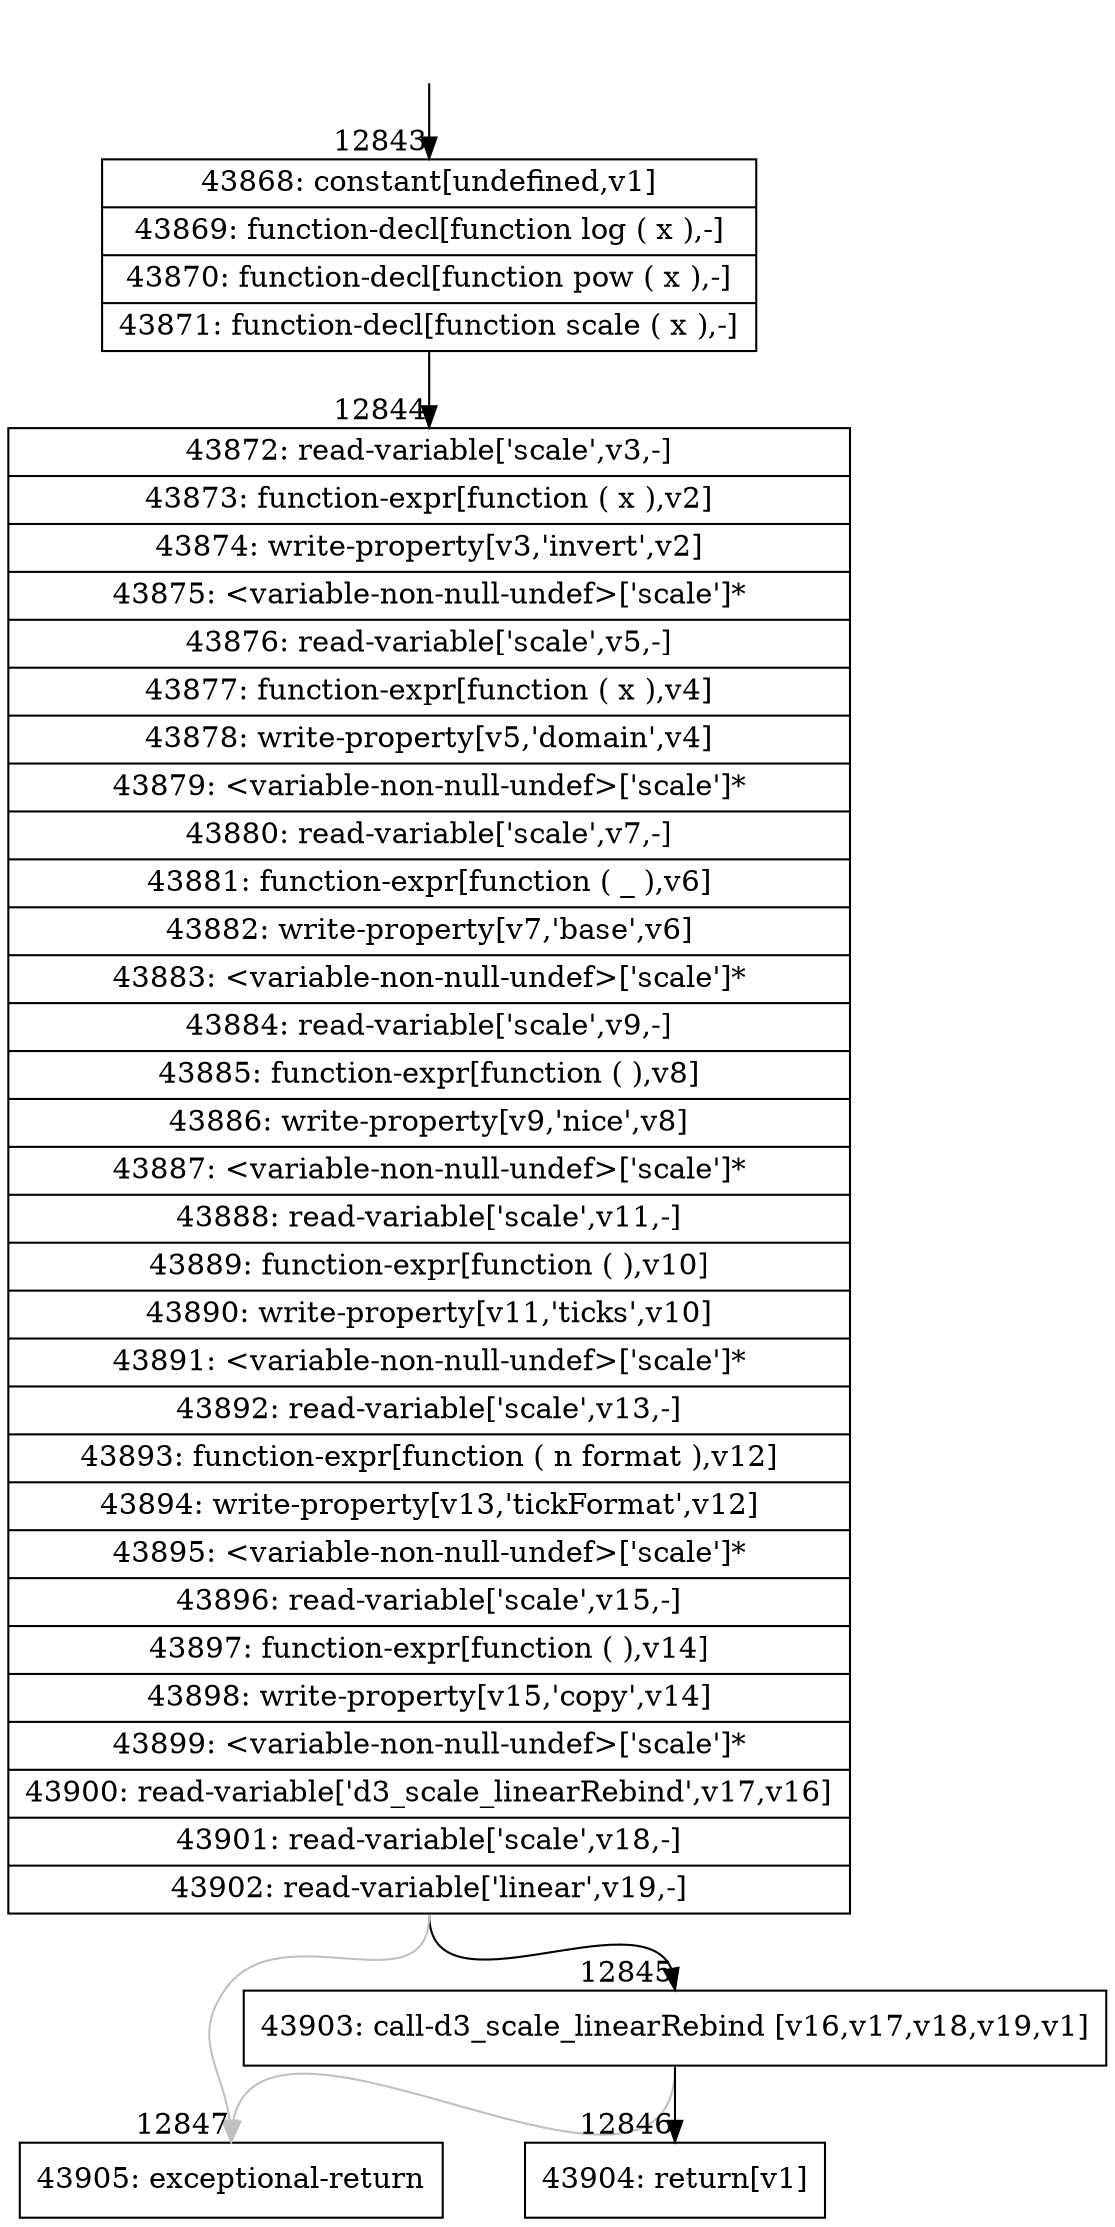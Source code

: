 digraph {
rankdir="TD"
BB_entry1173[shape=none,label=""];
BB_entry1173 -> BB12843 [tailport=s, headport=n, headlabel="    12843"]
BB12843 [shape=record label="{43868: constant[undefined,v1]|43869: function-decl[function log ( x ),-]|43870: function-decl[function pow ( x ),-]|43871: function-decl[function scale ( x ),-]}" ] 
BB12843 -> BB12844 [tailport=s, headport=n, headlabel="      12844"]
BB12844 [shape=record label="{43872: read-variable['scale',v3,-]|43873: function-expr[function ( x ),v2]|43874: write-property[v3,'invert',v2]|43875: \<variable-non-null-undef\>['scale']*|43876: read-variable['scale',v5,-]|43877: function-expr[function ( x ),v4]|43878: write-property[v5,'domain',v4]|43879: \<variable-non-null-undef\>['scale']*|43880: read-variable['scale',v7,-]|43881: function-expr[function ( _ ),v6]|43882: write-property[v7,'base',v6]|43883: \<variable-non-null-undef\>['scale']*|43884: read-variable['scale',v9,-]|43885: function-expr[function ( ),v8]|43886: write-property[v9,'nice',v8]|43887: \<variable-non-null-undef\>['scale']*|43888: read-variable['scale',v11,-]|43889: function-expr[function ( ),v10]|43890: write-property[v11,'ticks',v10]|43891: \<variable-non-null-undef\>['scale']*|43892: read-variable['scale',v13,-]|43893: function-expr[function ( n format ),v12]|43894: write-property[v13,'tickFormat',v12]|43895: \<variable-non-null-undef\>['scale']*|43896: read-variable['scale',v15,-]|43897: function-expr[function ( ),v14]|43898: write-property[v15,'copy',v14]|43899: \<variable-non-null-undef\>['scale']*|43900: read-variable['d3_scale_linearRebind',v17,v16]|43901: read-variable['scale',v18,-]|43902: read-variable['linear',v19,-]}" ] 
BB12844 -> BB12845 [tailport=s, headport=n, headlabel="      12845"]
BB12844 -> BB12847 [tailport=s, headport=n, color=gray, headlabel="      12847"]
BB12845 [shape=record label="{43903: call-d3_scale_linearRebind [v16,v17,v18,v19,v1]}" ] 
BB12845 -> BB12846 [tailport=s, headport=n, headlabel="      12846"]
BB12845 -> BB12847 [tailport=s, headport=n, color=gray]
BB12846 [shape=record label="{43904: return[v1]}" ] 
BB12847 [shape=record label="{43905: exceptional-return}" ] 
//#$~ 7652
}
